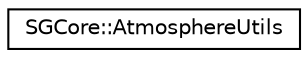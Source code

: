 digraph "Graphical Class Hierarchy"
{
 // LATEX_PDF_SIZE
  edge [fontname="Helvetica",fontsize="10",labelfontname="Helvetica",labelfontsize="10"];
  node [fontname="Helvetica",fontsize="10",shape=record];
  rankdir="LR";
  Node0 [label="SGCore::AtmosphereUtils",height=0.2,width=0.4,color="black", fillcolor="white", style="filled",URL="$structSGCore_1_1AtmosphereUtils.html",tooltip=" "];
}
